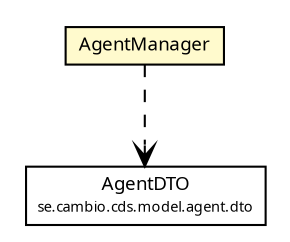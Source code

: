 #!/usr/local/bin/dot
#
# Class diagram 
# Generated by UMLGraph version R5_6 (http://www.umlgraph.org/)
#

digraph G {
	edge [fontname="Trebuchet MS",fontsize=10,labelfontname="Trebuchet MS",labelfontsize=10];
	node [fontname="Trebuchet MS",fontsize=10,shape=plaintext];
	nodesep=0.25;
	ranksep=0.5;
	// se.cambio.cds.model.agent.dto.AgentDTO
	c73648 [label=<<table title="se.cambio.cds.model.agent.dto.AgentDTO" border="0" cellborder="1" cellspacing="0" cellpadding="2" port="p" href="../../model/agent/dto/AgentDTO.html">
		<tr><td><table border="0" cellspacing="0" cellpadding="1">
<tr><td align="center" balign="center"><font face="Trebuchet MS"> AgentDTO </font></td></tr>
<tr><td align="center" balign="center"><font face="Trebuchet MS" point-size="7.0"> se.cambio.cds.model.agent.dto </font></td></tr>
		</table></td></tr>
		</table>>, URL="../../model/agent/dto/AgentDTO.html", fontname="Trebuchet MS", fontcolor="black", fontsize=9.0];
	// se.cambio.cds.controller.agent.AgentManager
	c73792 [label=<<table title="se.cambio.cds.controller.agent.AgentManager" border="0" cellborder="1" cellspacing="0" cellpadding="2" port="p" bgcolor="lemonChiffon" href="./AgentManager.html">
		<tr><td><table border="0" cellspacing="0" cellpadding="1">
<tr><td align="center" balign="center"><font face="Trebuchet MS"> AgentManager </font></td></tr>
		</table></td></tr>
		</table>>, URL="./AgentManager.html", fontname="Trebuchet MS", fontcolor="black", fontsize=9.0];
	// se.cambio.cds.controller.agent.AgentManager DEPEND se.cambio.cds.model.agent.dto.AgentDTO
	c73792:p -> c73648:p [taillabel="", label="", headlabel="", fontname="Trebuchet MS", fontcolor="black", fontsize=10.0, color="black", arrowhead=open, style=dashed];
}

